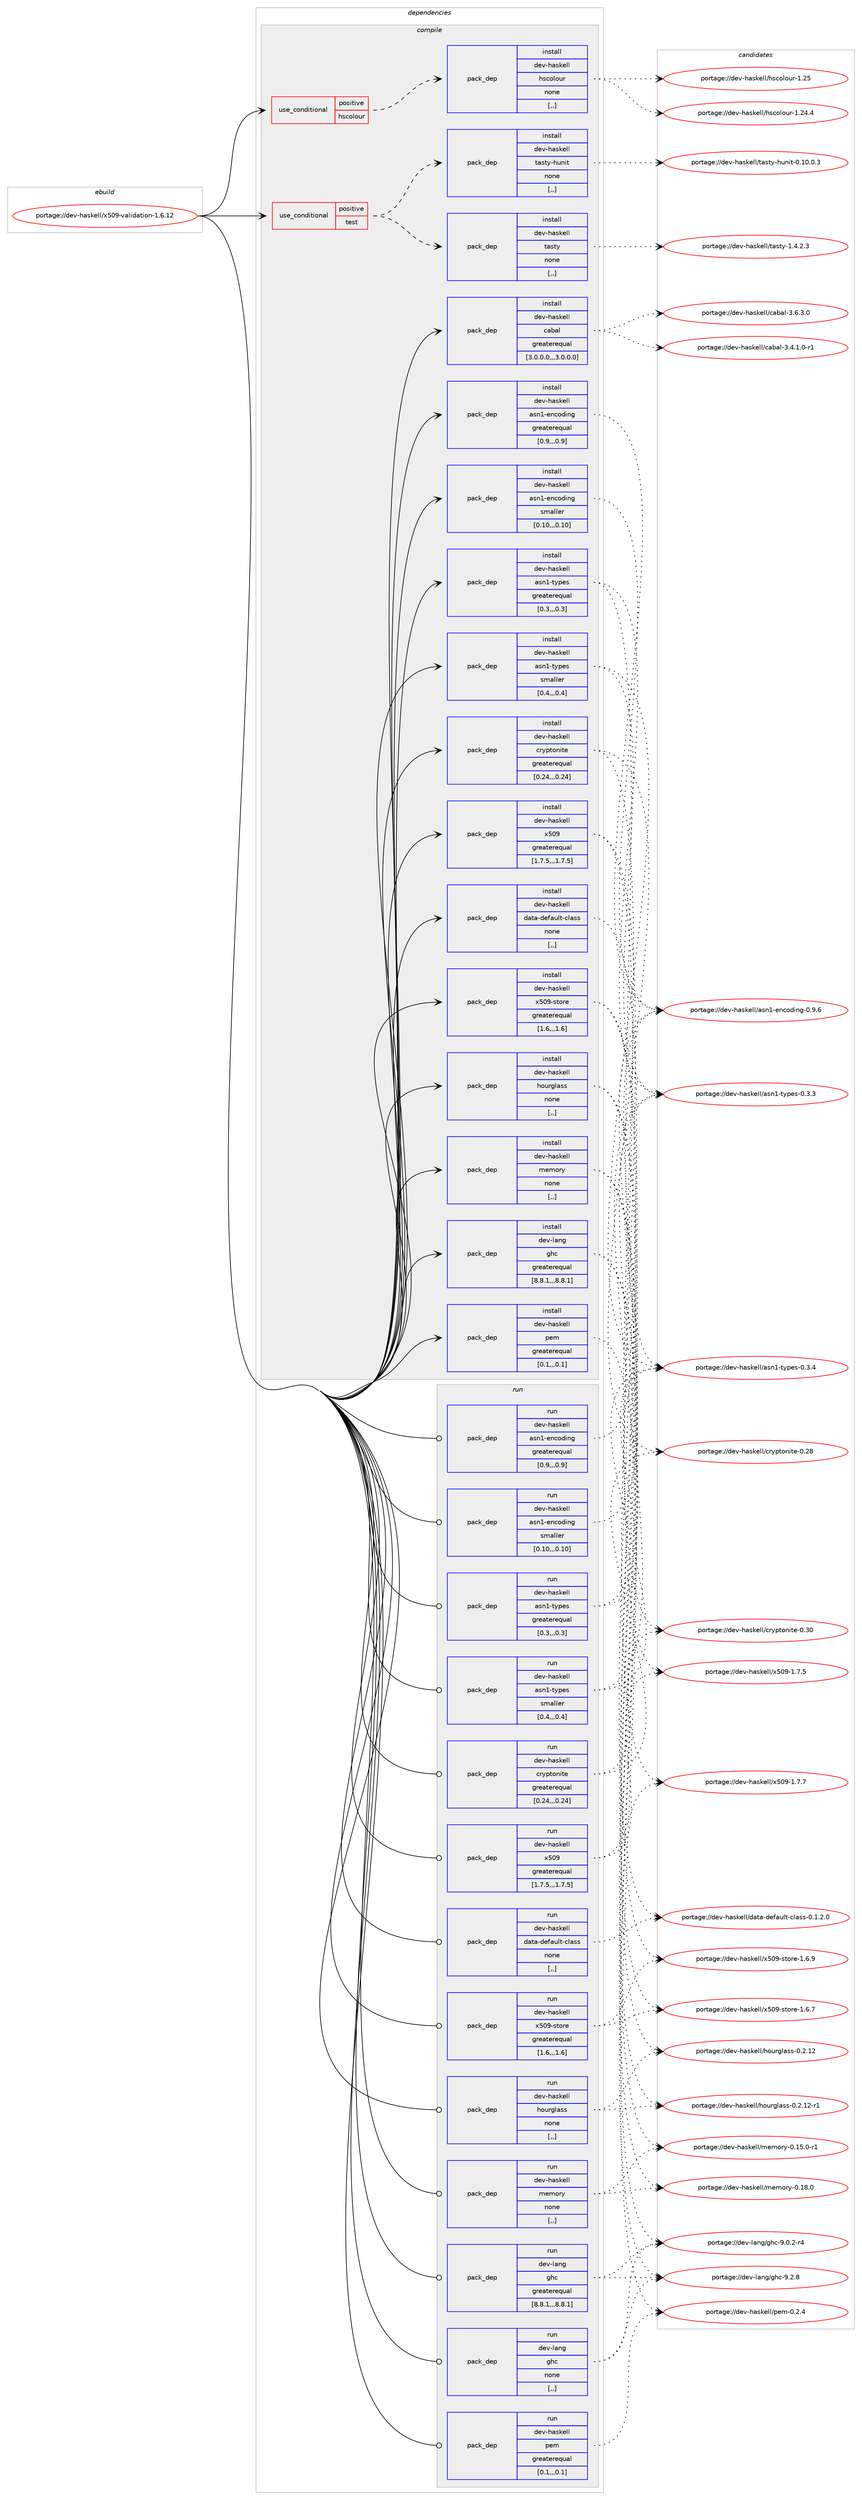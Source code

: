 digraph prolog {

# *************
# Graph options
# *************

newrank=true;
concentrate=true;
compound=true;
graph [rankdir=LR,fontname=Helvetica,fontsize=10,ranksep=1.5];#, ranksep=2.5, nodesep=0.2];
edge  [arrowhead=vee];
node  [fontname=Helvetica,fontsize=10];

# **********
# The ebuild
# **********

subgraph cluster_leftcol {
color=gray;
rank=same;
label=<<i>ebuild</i>>;
id [label="portage://dev-haskell/x509-validation-1.6.12", color=red, width=4, href="../dev-haskell/x509-validation-1.6.12.svg"];
}

# ****************
# The dependencies
# ****************

subgraph cluster_midcol {
color=gray;
label=<<i>dependencies</i>>;
subgraph cluster_compile {
fillcolor="#eeeeee";
style=filled;
label=<<i>compile</i>>;
subgraph cond21214 {
dependency90736 [label=<<TABLE BORDER="0" CELLBORDER="1" CELLSPACING="0" CELLPADDING="4"><TR><TD ROWSPAN="3" CELLPADDING="10">use_conditional</TD></TR><TR><TD>positive</TD></TR><TR><TD>hscolour</TD></TR></TABLE>>, shape=none, color=red];
subgraph pack68479 {
dependency90737 [label=<<TABLE BORDER="0" CELLBORDER="1" CELLSPACING="0" CELLPADDING="4" WIDTH="220"><TR><TD ROWSPAN="6" CELLPADDING="30">pack_dep</TD></TR><TR><TD WIDTH="110">install</TD></TR><TR><TD>dev-haskell</TD></TR><TR><TD>hscolour</TD></TR><TR><TD>none</TD></TR><TR><TD>[,,]</TD></TR></TABLE>>, shape=none, color=blue];
}
dependency90736:e -> dependency90737:w [weight=20,style="dashed",arrowhead="vee"];
}
id:e -> dependency90736:w [weight=20,style="solid",arrowhead="vee"];
subgraph cond21215 {
dependency90738 [label=<<TABLE BORDER="0" CELLBORDER="1" CELLSPACING="0" CELLPADDING="4"><TR><TD ROWSPAN="3" CELLPADDING="10">use_conditional</TD></TR><TR><TD>positive</TD></TR><TR><TD>test</TD></TR></TABLE>>, shape=none, color=red];
subgraph pack68480 {
dependency90739 [label=<<TABLE BORDER="0" CELLBORDER="1" CELLSPACING="0" CELLPADDING="4" WIDTH="220"><TR><TD ROWSPAN="6" CELLPADDING="30">pack_dep</TD></TR><TR><TD WIDTH="110">install</TD></TR><TR><TD>dev-haskell</TD></TR><TR><TD>tasty</TD></TR><TR><TD>none</TD></TR><TR><TD>[,,]</TD></TR></TABLE>>, shape=none, color=blue];
}
dependency90738:e -> dependency90739:w [weight=20,style="dashed",arrowhead="vee"];
subgraph pack68481 {
dependency90740 [label=<<TABLE BORDER="0" CELLBORDER="1" CELLSPACING="0" CELLPADDING="4" WIDTH="220"><TR><TD ROWSPAN="6" CELLPADDING="30">pack_dep</TD></TR><TR><TD WIDTH="110">install</TD></TR><TR><TD>dev-haskell</TD></TR><TR><TD>tasty-hunit</TD></TR><TR><TD>none</TD></TR><TR><TD>[,,]</TD></TR></TABLE>>, shape=none, color=blue];
}
dependency90738:e -> dependency90740:w [weight=20,style="dashed",arrowhead="vee"];
}
id:e -> dependency90738:w [weight=20,style="solid",arrowhead="vee"];
subgraph pack68482 {
dependency90741 [label=<<TABLE BORDER="0" CELLBORDER="1" CELLSPACING="0" CELLPADDING="4" WIDTH="220"><TR><TD ROWSPAN="6" CELLPADDING="30">pack_dep</TD></TR><TR><TD WIDTH="110">install</TD></TR><TR><TD>dev-haskell</TD></TR><TR><TD>asn1-encoding</TD></TR><TR><TD>greaterequal</TD></TR><TR><TD>[0.9,,,0.9]</TD></TR></TABLE>>, shape=none, color=blue];
}
id:e -> dependency90741:w [weight=20,style="solid",arrowhead="vee"];
subgraph pack68483 {
dependency90742 [label=<<TABLE BORDER="0" CELLBORDER="1" CELLSPACING="0" CELLPADDING="4" WIDTH="220"><TR><TD ROWSPAN="6" CELLPADDING="30">pack_dep</TD></TR><TR><TD WIDTH="110">install</TD></TR><TR><TD>dev-haskell</TD></TR><TR><TD>asn1-encoding</TD></TR><TR><TD>smaller</TD></TR><TR><TD>[0.10,,,0.10]</TD></TR></TABLE>>, shape=none, color=blue];
}
id:e -> dependency90742:w [weight=20,style="solid",arrowhead="vee"];
subgraph pack68484 {
dependency90743 [label=<<TABLE BORDER="0" CELLBORDER="1" CELLSPACING="0" CELLPADDING="4" WIDTH="220"><TR><TD ROWSPAN="6" CELLPADDING="30">pack_dep</TD></TR><TR><TD WIDTH="110">install</TD></TR><TR><TD>dev-haskell</TD></TR><TR><TD>asn1-types</TD></TR><TR><TD>greaterequal</TD></TR><TR><TD>[0.3,,,0.3]</TD></TR></TABLE>>, shape=none, color=blue];
}
id:e -> dependency90743:w [weight=20,style="solid",arrowhead="vee"];
subgraph pack68485 {
dependency90744 [label=<<TABLE BORDER="0" CELLBORDER="1" CELLSPACING="0" CELLPADDING="4" WIDTH="220"><TR><TD ROWSPAN="6" CELLPADDING="30">pack_dep</TD></TR><TR><TD WIDTH="110">install</TD></TR><TR><TD>dev-haskell</TD></TR><TR><TD>asn1-types</TD></TR><TR><TD>smaller</TD></TR><TR><TD>[0.4,,,0.4]</TD></TR></TABLE>>, shape=none, color=blue];
}
id:e -> dependency90744:w [weight=20,style="solid",arrowhead="vee"];
subgraph pack68486 {
dependency90745 [label=<<TABLE BORDER="0" CELLBORDER="1" CELLSPACING="0" CELLPADDING="4" WIDTH="220"><TR><TD ROWSPAN="6" CELLPADDING="30">pack_dep</TD></TR><TR><TD WIDTH="110">install</TD></TR><TR><TD>dev-haskell</TD></TR><TR><TD>cabal</TD></TR><TR><TD>greaterequal</TD></TR><TR><TD>[3.0.0.0,,,3.0.0.0]</TD></TR></TABLE>>, shape=none, color=blue];
}
id:e -> dependency90745:w [weight=20,style="solid",arrowhead="vee"];
subgraph pack68487 {
dependency90746 [label=<<TABLE BORDER="0" CELLBORDER="1" CELLSPACING="0" CELLPADDING="4" WIDTH="220"><TR><TD ROWSPAN="6" CELLPADDING="30">pack_dep</TD></TR><TR><TD WIDTH="110">install</TD></TR><TR><TD>dev-haskell</TD></TR><TR><TD>cryptonite</TD></TR><TR><TD>greaterequal</TD></TR><TR><TD>[0.24,,,0.24]</TD></TR></TABLE>>, shape=none, color=blue];
}
id:e -> dependency90746:w [weight=20,style="solid",arrowhead="vee"];
subgraph pack68488 {
dependency90747 [label=<<TABLE BORDER="0" CELLBORDER="1" CELLSPACING="0" CELLPADDING="4" WIDTH="220"><TR><TD ROWSPAN="6" CELLPADDING="30">pack_dep</TD></TR><TR><TD WIDTH="110">install</TD></TR><TR><TD>dev-haskell</TD></TR><TR><TD>data-default-class</TD></TR><TR><TD>none</TD></TR><TR><TD>[,,]</TD></TR></TABLE>>, shape=none, color=blue];
}
id:e -> dependency90747:w [weight=20,style="solid",arrowhead="vee"];
subgraph pack68489 {
dependency90748 [label=<<TABLE BORDER="0" CELLBORDER="1" CELLSPACING="0" CELLPADDING="4" WIDTH="220"><TR><TD ROWSPAN="6" CELLPADDING="30">pack_dep</TD></TR><TR><TD WIDTH="110">install</TD></TR><TR><TD>dev-haskell</TD></TR><TR><TD>hourglass</TD></TR><TR><TD>none</TD></TR><TR><TD>[,,]</TD></TR></TABLE>>, shape=none, color=blue];
}
id:e -> dependency90748:w [weight=20,style="solid",arrowhead="vee"];
subgraph pack68490 {
dependency90749 [label=<<TABLE BORDER="0" CELLBORDER="1" CELLSPACING="0" CELLPADDING="4" WIDTH="220"><TR><TD ROWSPAN="6" CELLPADDING="30">pack_dep</TD></TR><TR><TD WIDTH="110">install</TD></TR><TR><TD>dev-haskell</TD></TR><TR><TD>memory</TD></TR><TR><TD>none</TD></TR><TR><TD>[,,]</TD></TR></TABLE>>, shape=none, color=blue];
}
id:e -> dependency90749:w [weight=20,style="solid",arrowhead="vee"];
subgraph pack68491 {
dependency90750 [label=<<TABLE BORDER="0" CELLBORDER="1" CELLSPACING="0" CELLPADDING="4" WIDTH="220"><TR><TD ROWSPAN="6" CELLPADDING="30">pack_dep</TD></TR><TR><TD WIDTH="110">install</TD></TR><TR><TD>dev-haskell</TD></TR><TR><TD>pem</TD></TR><TR><TD>greaterequal</TD></TR><TR><TD>[0.1,,,0.1]</TD></TR></TABLE>>, shape=none, color=blue];
}
id:e -> dependency90750:w [weight=20,style="solid",arrowhead="vee"];
subgraph pack68492 {
dependency90751 [label=<<TABLE BORDER="0" CELLBORDER="1" CELLSPACING="0" CELLPADDING="4" WIDTH="220"><TR><TD ROWSPAN="6" CELLPADDING="30">pack_dep</TD></TR><TR><TD WIDTH="110">install</TD></TR><TR><TD>dev-haskell</TD></TR><TR><TD>x509</TD></TR><TR><TD>greaterequal</TD></TR><TR><TD>[1.7.5,,,1.7.5]</TD></TR></TABLE>>, shape=none, color=blue];
}
id:e -> dependency90751:w [weight=20,style="solid",arrowhead="vee"];
subgraph pack68493 {
dependency90752 [label=<<TABLE BORDER="0" CELLBORDER="1" CELLSPACING="0" CELLPADDING="4" WIDTH="220"><TR><TD ROWSPAN="6" CELLPADDING="30">pack_dep</TD></TR><TR><TD WIDTH="110">install</TD></TR><TR><TD>dev-haskell</TD></TR><TR><TD>x509-store</TD></TR><TR><TD>greaterequal</TD></TR><TR><TD>[1.6,,,1.6]</TD></TR></TABLE>>, shape=none, color=blue];
}
id:e -> dependency90752:w [weight=20,style="solid",arrowhead="vee"];
subgraph pack68494 {
dependency90753 [label=<<TABLE BORDER="0" CELLBORDER="1" CELLSPACING="0" CELLPADDING="4" WIDTH="220"><TR><TD ROWSPAN="6" CELLPADDING="30">pack_dep</TD></TR><TR><TD WIDTH="110">install</TD></TR><TR><TD>dev-lang</TD></TR><TR><TD>ghc</TD></TR><TR><TD>greaterequal</TD></TR><TR><TD>[8.8.1,,,8.8.1]</TD></TR></TABLE>>, shape=none, color=blue];
}
id:e -> dependency90753:w [weight=20,style="solid",arrowhead="vee"];
}
subgraph cluster_compileandrun {
fillcolor="#eeeeee";
style=filled;
label=<<i>compile and run</i>>;
}
subgraph cluster_run {
fillcolor="#eeeeee";
style=filled;
label=<<i>run</i>>;
subgraph pack68495 {
dependency90754 [label=<<TABLE BORDER="0" CELLBORDER="1" CELLSPACING="0" CELLPADDING="4" WIDTH="220"><TR><TD ROWSPAN="6" CELLPADDING="30">pack_dep</TD></TR><TR><TD WIDTH="110">run</TD></TR><TR><TD>dev-haskell</TD></TR><TR><TD>asn1-encoding</TD></TR><TR><TD>greaterequal</TD></TR><TR><TD>[0.9,,,0.9]</TD></TR></TABLE>>, shape=none, color=blue];
}
id:e -> dependency90754:w [weight=20,style="solid",arrowhead="odot"];
subgraph pack68496 {
dependency90755 [label=<<TABLE BORDER="0" CELLBORDER="1" CELLSPACING="0" CELLPADDING="4" WIDTH="220"><TR><TD ROWSPAN="6" CELLPADDING="30">pack_dep</TD></TR><TR><TD WIDTH="110">run</TD></TR><TR><TD>dev-haskell</TD></TR><TR><TD>asn1-encoding</TD></TR><TR><TD>smaller</TD></TR><TR><TD>[0.10,,,0.10]</TD></TR></TABLE>>, shape=none, color=blue];
}
id:e -> dependency90755:w [weight=20,style="solid",arrowhead="odot"];
subgraph pack68497 {
dependency90756 [label=<<TABLE BORDER="0" CELLBORDER="1" CELLSPACING="0" CELLPADDING="4" WIDTH="220"><TR><TD ROWSPAN="6" CELLPADDING="30">pack_dep</TD></TR><TR><TD WIDTH="110">run</TD></TR><TR><TD>dev-haskell</TD></TR><TR><TD>asn1-types</TD></TR><TR><TD>greaterequal</TD></TR><TR><TD>[0.3,,,0.3]</TD></TR></TABLE>>, shape=none, color=blue];
}
id:e -> dependency90756:w [weight=20,style="solid",arrowhead="odot"];
subgraph pack68498 {
dependency90757 [label=<<TABLE BORDER="0" CELLBORDER="1" CELLSPACING="0" CELLPADDING="4" WIDTH="220"><TR><TD ROWSPAN="6" CELLPADDING="30">pack_dep</TD></TR><TR><TD WIDTH="110">run</TD></TR><TR><TD>dev-haskell</TD></TR><TR><TD>asn1-types</TD></TR><TR><TD>smaller</TD></TR><TR><TD>[0.4,,,0.4]</TD></TR></TABLE>>, shape=none, color=blue];
}
id:e -> dependency90757:w [weight=20,style="solid",arrowhead="odot"];
subgraph pack68499 {
dependency90758 [label=<<TABLE BORDER="0" CELLBORDER="1" CELLSPACING="0" CELLPADDING="4" WIDTH="220"><TR><TD ROWSPAN="6" CELLPADDING="30">pack_dep</TD></TR><TR><TD WIDTH="110">run</TD></TR><TR><TD>dev-haskell</TD></TR><TR><TD>cryptonite</TD></TR><TR><TD>greaterequal</TD></TR><TR><TD>[0.24,,,0.24]</TD></TR></TABLE>>, shape=none, color=blue];
}
id:e -> dependency90758:w [weight=20,style="solid",arrowhead="odot"];
subgraph pack68500 {
dependency90759 [label=<<TABLE BORDER="0" CELLBORDER="1" CELLSPACING="0" CELLPADDING="4" WIDTH="220"><TR><TD ROWSPAN="6" CELLPADDING="30">pack_dep</TD></TR><TR><TD WIDTH="110">run</TD></TR><TR><TD>dev-haskell</TD></TR><TR><TD>data-default-class</TD></TR><TR><TD>none</TD></TR><TR><TD>[,,]</TD></TR></TABLE>>, shape=none, color=blue];
}
id:e -> dependency90759:w [weight=20,style="solid",arrowhead="odot"];
subgraph pack68501 {
dependency90760 [label=<<TABLE BORDER="0" CELLBORDER="1" CELLSPACING="0" CELLPADDING="4" WIDTH="220"><TR><TD ROWSPAN="6" CELLPADDING="30">pack_dep</TD></TR><TR><TD WIDTH="110">run</TD></TR><TR><TD>dev-haskell</TD></TR><TR><TD>hourglass</TD></TR><TR><TD>none</TD></TR><TR><TD>[,,]</TD></TR></TABLE>>, shape=none, color=blue];
}
id:e -> dependency90760:w [weight=20,style="solid",arrowhead="odot"];
subgraph pack68502 {
dependency90761 [label=<<TABLE BORDER="0" CELLBORDER="1" CELLSPACING="0" CELLPADDING="4" WIDTH="220"><TR><TD ROWSPAN="6" CELLPADDING="30">pack_dep</TD></TR><TR><TD WIDTH="110">run</TD></TR><TR><TD>dev-haskell</TD></TR><TR><TD>memory</TD></TR><TR><TD>none</TD></TR><TR><TD>[,,]</TD></TR></TABLE>>, shape=none, color=blue];
}
id:e -> dependency90761:w [weight=20,style="solid",arrowhead="odot"];
subgraph pack68503 {
dependency90762 [label=<<TABLE BORDER="0" CELLBORDER="1" CELLSPACING="0" CELLPADDING="4" WIDTH="220"><TR><TD ROWSPAN="6" CELLPADDING="30">pack_dep</TD></TR><TR><TD WIDTH="110">run</TD></TR><TR><TD>dev-haskell</TD></TR><TR><TD>pem</TD></TR><TR><TD>greaterequal</TD></TR><TR><TD>[0.1,,,0.1]</TD></TR></TABLE>>, shape=none, color=blue];
}
id:e -> dependency90762:w [weight=20,style="solid",arrowhead="odot"];
subgraph pack68504 {
dependency90763 [label=<<TABLE BORDER="0" CELLBORDER="1" CELLSPACING="0" CELLPADDING="4" WIDTH="220"><TR><TD ROWSPAN="6" CELLPADDING="30">pack_dep</TD></TR><TR><TD WIDTH="110">run</TD></TR><TR><TD>dev-haskell</TD></TR><TR><TD>x509</TD></TR><TR><TD>greaterequal</TD></TR><TR><TD>[1.7.5,,,1.7.5]</TD></TR></TABLE>>, shape=none, color=blue];
}
id:e -> dependency90763:w [weight=20,style="solid",arrowhead="odot"];
subgraph pack68505 {
dependency90764 [label=<<TABLE BORDER="0" CELLBORDER="1" CELLSPACING="0" CELLPADDING="4" WIDTH="220"><TR><TD ROWSPAN="6" CELLPADDING="30">pack_dep</TD></TR><TR><TD WIDTH="110">run</TD></TR><TR><TD>dev-haskell</TD></TR><TR><TD>x509-store</TD></TR><TR><TD>greaterequal</TD></TR><TR><TD>[1.6,,,1.6]</TD></TR></TABLE>>, shape=none, color=blue];
}
id:e -> dependency90764:w [weight=20,style="solid",arrowhead="odot"];
subgraph pack68506 {
dependency90765 [label=<<TABLE BORDER="0" CELLBORDER="1" CELLSPACING="0" CELLPADDING="4" WIDTH="220"><TR><TD ROWSPAN="6" CELLPADDING="30">pack_dep</TD></TR><TR><TD WIDTH="110">run</TD></TR><TR><TD>dev-lang</TD></TR><TR><TD>ghc</TD></TR><TR><TD>greaterequal</TD></TR><TR><TD>[8.8.1,,,8.8.1]</TD></TR></TABLE>>, shape=none, color=blue];
}
id:e -> dependency90765:w [weight=20,style="solid",arrowhead="odot"];
subgraph pack68507 {
dependency90766 [label=<<TABLE BORDER="0" CELLBORDER="1" CELLSPACING="0" CELLPADDING="4" WIDTH="220"><TR><TD ROWSPAN="6" CELLPADDING="30">pack_dep</TD></TR><TR><TD WIDTH="110">run</TD></TR><TR><TD>dev-lang</TD></TR><TR><TD>ghc</TD></TR><TR><TD>none</TD></TR><TR><TD>[,,]</TD></TR></TABLE>>, shape=none, color=blue];
}
id:e -> dependency90766:w [weight=20,style="solid",arrowhead="odot"];
}
}

# **************
# The candidates
# **************

subgraph cluster_choices {
rank=same;
color=gray;
label=<<i>candidates</i>>;

subgraph choice68479 {
color=black;
nodesep=1;
choice100101118451049711510710110810847104115991111081111171144549465053 [label="portage://dev-haskell/hscolour-1.25", color=red, width=4,href="../dev-haskell/hscolour-1.25.svg"];
choice1001011184510497115107101108108471041159911110811111711445494650524652 [label="portage://dev-haskell/hscolour-1.24.4", color=red, width=4,href="../dev-haskell/hscolour-1.24.4.svg"];
dependency90737:e -> choice100101118451049711510710110810847104115991111081111171144549465053:w [style=dotted,weight="100"];
dependency90737:e -> choice1001011184510497115107101108108471041159911110811111711445494650524652:w [style=dotted,weight="100"];
}
subgraph choice68480 {
color=black;
nodesep=1;
choice100101118451049711510710110810847116971151161214549465246504651 [label="portage://dev-haskell/tasty-1.4.2.3", color=red, width=4,href="../dev-haskell/tasty-1.4.2.3.svg"];
dependency90739:e -> choice100101118451049711510710110810847116971151161214549465246504651:w [style=dotted,weight="100"];
}
subgraph choice68481 {
color=black;
nodesep=1;
choice1001011184510497115107101108108471169711511612145104117110105116454846494846484651 [label="portage://dev-haskell/tasty-hunit-0.10.0.3", color=red, width=4,href="../dev-haskell/tasty-hunit-0.10.0.3.svg"];
dependency90740:e -> choice1001011184510497115107101108108471169711511612145104117110105116454846494846484651:w [style=dotted,weight="100"];
}
subgraph choice68482 {
color=black;
nodesep=1;
choice10010111845104971151071011081084797115110494510111099111100105110103454846574654 [label="portage://dev-haskell/asn1-encoding-0.9.6", color=red, width=4,href="../dev-haskell/asn1-encoding-0.9.6.svg"];
dependency90741:e -> choice10010111845104971151071011081084797115110494510111099111100105110103454846574654:w [style=dotted,weight="100"];
}
subgraph choice68483 {
color=black;
nodesep=1;
choice10010111845104971151071011081084797115110494510111099111100105110103454846574654 [label="portage://dev-haskell/asn1-encoding-0.9.6", color=red, width=4,href="../dev-haskell/asn1-encoding-0.9.6.svg"];
dependency90742:e -> choice10010111845104971151071011081084797115110494510111099111100105110103454846574654:w [style=dotted,weight="100"];
}
subgraph choice68484 {
color=black;
nodesep=1;
choice100101118451049711510710110810847971151104945116121112101115454846514652 [label="portage://dev-haskell/asn1-types-0.3.4", color=red, width=4,href="../dev-haskell/asn1-types-0.3.4.svg"];
choice100101118451049711510710110810847971151104945116121112101115454846514651 [label="portage://dev-haskell/asn1-types-0.3.3", color=red, width=4,href="../dev-haskell/asn1-types-0.3.3.svg"];
dependency90743:e -> choice100101118451049711510710110810847971151104945116121112101115454846514652:w [style=dotted,weight="100"];
dependency90743:e -> choice100101118451049711510710110810847971151104945116121112101115454846514651:w [style=dotted,weight="100"];
}
subgraph choice68485 {
color=black;
nodesep=1;
choice100101118451049711510710110810847971151104945116121112101115454846514652 [label="portage://dev-haskell/asn1-types-0.3.4", color=red, width=4,href="../dev-haskell/asn1-types-0.3.4.svg"];
choice100101118451049711510710110810847971151104945116121112101115454846514651 [label="portage://dev-haskell/asn1-types-0.3.3", color=red, width=4,href="../dev-haskell/asn1-types-0.3.3.svg"];
dependency90744:e -> choice100101118451049711510710110810847971151104945116121112101115454846514652:w [style=dotted,weight="100"];
dependency90744:e -> choice100101118451049711510710110810847971151104945116121112101115454846514651:w [style=dotted,weight="100"];
}
subgraph choice68486 {
color=black;
nodesep=1;
choice100101118451049711510710110810847999798971084551465446514648 [label="portage://dev-haskell/cabal-3.6.3.0", color=red, width=4,href="../dev-haskell/cabal-3.6.3.0.svg"];
choice1001011184510497115107101108108479997989710845514652464946484511449 [label="portage://dev-haskell/cabal-3.4.1.0-r1", color=red, width=4,href="../dev-haskell/cabal-3.4.1.0-r1.svg"];
dependency90745:e -> choice100101118451049711510710110810847999798971084551465446514648:w [style=dotted,weight="100"];
dependency90745:e -> choice1001011184510497115107101108108479997989710845514652464946484511449:w [style=dotted,weight="100"];
}
subgraph choice68487 {
color=black;
nodesep=1;
choice100101118451049711510710110810847991141211121161111101051161014548465148 [label="portage://dev-haskell/cryptonite-0.30", color=red, width=4,href="../dev-haskell/cryptonite-0.30.svg"];
choice100101118451049711510710110810847991141211121161111101051161014548465056 [label="portage://dev-haskell/cryptonite-0.28", color=red, width=4,href="../dev-haskell/cryptonite-0.28.svg"];
dependency90746:e -> choice100101118451049711510710110810847991141211121161111101051161014548465148:w [style=dotted,weight="100"];
dependency90746:e -> choice100101118451049711510710110810847991141211121161111101051161014548465056:w [style=dotted,weight="100"];
}
subgraph choice68488 {
color=black;
nodesep=1;
choice100101118451049711510710110810847100971169745100101102971171081164599108971151154548464946504648 [label="portage://dev-haskell/data-default-class-0.1.2.0", color=red, width=4,href="../dev-haskell/data-default-class-0.1.2.0.svg"];
dependency90747:e -> choice100101118451049711510710110810847100971169745100101102971171081164599108971151154548464946504648:w [style=dotted,weight="100"];
}
subgraph choice68489 {
color=black;
nodesep=1;
choice10010111845104971151071011081084710411111711410310897115115454846504649504511449 [label="portage://dev-haskell/hourglass-0.2.12-r1", color=red, width=4,href="../dev-haskell/hourglass-0.2.12-r1.svg"];
choice1001011184510497115107101108108471041111171141031089711511545484650464950 [label="portage://dev-haskell/hourglass-0.2.12", color=red, width=4,href="../dev-haskell/hourglass-0.2.12.svg"];
dependency90748:e -> choice10010111845104971151071011081084710411111711410310897115115454846504649504511449:w [style=dotted,weight="100"];
dependency90748:e -> choice1001011184510497115107101108108471041111171141031089711511545484650464950:w [style=dotted,weight="100"];
}
subgraph choice68490 {
color=black;
nodesep=1;
choice10010111845104971151071011081084710910110911111412145484649564648 [label="portage://dev-haskell/memory-0.18.0", color=red, width=4,href="../dev-haskell/memory-0.18.0.svg"];
choice100101118451049711510710110810847109101109111114121454846495346484511449 [label="portage://dev-haskell/memory-0.15.0-r1", color=red, width=4,href="../dev-haskell/memory-0.15.0-r1.svg"];
dependency90749:e -> choice10010111845104971151071011081084710910110911111412145484649564648:w [style=dotted,weight="100"];
dependency90749:e -> choice100101118451049711510710110810847109101109111114121454846495346484511449:w [style=dotted,weight="100"];
}
subgraph choice68491 {
color=black;
nodesep=1;
choice100101118451049711510710110810847112101109454846504652 [label="portage://dev-haskell/pem-0.2.4", color=red, width=4,href="../dev-haskell/pem-0.2.4.svg"];
dependency90750:e -> choice100101118451049711510710110810847112101109454846504652:w [style=dotted,weight="100"];
}
subgraph choice68492 {
color=black;
nodesep=1;
choice100101118451049711510710110810847120534857454946554655 [label="portage://dev-haskell/x509-1.7.7", color=red, width=4,href="../dev-haskell/x509-1.7.7.svg"];
choice100101118451049711510710110810847120534857454946554653 [label="portage://dev-haskell/x509-1.7.5", color=red, width=4,href="../dev-haskell/x509-1.7.5.svg"];
dependency90751:e -> choice100101118451049711510710110810847120534857454946554655:w [style=dotted,weight="100"];
dependency90751:e -> choice100101118451049711510710110810847120534857454946554653:w [style=dotted,weight="100"];
}
subgraph choice68493 {
color=black;
nodesep=1;
choice10010111845104971151071011081084712053485745115116111114101454946544657 [label="portage://dev-haskell/x509-store-1.6.9", color=red, width=4,href="../dev-haskell/x509-store-1.6.9.svg"];
choice10010111845104971151071011081084712053485745115116111114101454946544655 [label="portage://dev-haskell/x509-store-1.6.7", color=red, width=4,href="../dev-haskell/x509-store-1.6.7.svg"];
dependency90752:e -> choice10010111845104971151071011081084712053485745115116111114101454946544657:w [style=dotted,weight="100"];
dependency90752:e -> choice10010111845104971151071011081084712053485745115116111114101454946544655:w [style=dotted,weight="100"];
}
subgraph choice68494 {
color=black;
nodesep=1;
choice10010111845108971101034710310499455746504656 [label="portage://dev-lang/ghc-9.2.8", color=red, width=4,href="../dev-lang/ghc-9.2.8.svg"];
choice100101118451089711010347103104994557464846504511452 [label="portage://dev-lang/ghc-9.0.2-r4", color=red, width=4,href="../dev-lang/ghc-9.0.2-r4.svg"];
dependency90753:e -> choice10010111845108971101034710310499455746504656:w [style=dotted,weight="100"];
dependency90753:e -> choice100101118451089711010347103104994557464846504511452:w [style=dotted,weight="100"];
}
subgraph choice68495 {
color=black;
nodesep=1;
choice10010111845104971151071011081084797115110494510111099111100105110103454846574654 [label="portage://dev-haskell/asn1-encoding-0.9.6", color=red, width=4,href="../dev-haskell/asn1-encoding-0.9.6.svg"];
dependency90754:e -> choice10010111845104971151071011081084797115110494510111099111100105110103454846574654:w [style=dotted,weight="100"];
}
subgraph choice68496 {
color=black;
nodesep=1;
choice10010111845104971151071011081084797115110494510111099111100105110103454846574654 [label="portage://dev-haskell/asn1-encoding-0.9.6", color=red, width=4,href="../dev-haskell/asn1-encoding-0.9.6.svg"];
dependency90755:e -> choice10010111845104971151071011081084797115110494510111099111100105110103454846574654:w [style=dotted,weight="100"];
}
subgraph choice68497 {
color=black;
nodesep=1;
choice100101118451049711510710110810847971151104945116121112101115454846514652 [label="portage://dev-haskell/asn1-types-0.3.4", color=red, width=4,href="../dev-haskell/asn1-types-0.3.4.svg"];
choice100101118451049711510710110810847971151104945116121112101115454846514651 [label="portage://dev-haskell/asn1-types-0.3.3", color=red, width=4,href="../dev-haskell/asn1-types-0.3.3.svg"];
dependency90756:e -> choice100101118451049711510710110810847971151104945116121112101115454846514652:w [style=dotted,weight="100"];
dependency90756:e -> choice100101118451049711510710110810847971151104945116121112101115454846514651:w [style=dotted,weight="100"];
}
subgraph choice68498 {
color=black;
nodesep=1;
choice100101118451049711510710110810847971151104945116121112101115454846514652 [label="portage://dev-haskell/asn1-types-0.3.4", color=red, width=4,href="../dev-haskell/asn1-types-0.3.4.svg"];
choice100101118451049711510710110810847971151104945116121112101115454846514651 [label="portage://dev-haskell/asn1-types-0.3.3", color=red, width=4,href="../dev-haskell/asn1-types-0.3.3.svg"];
dependency90757:e -> choice100101118451049711510710110810847971151104945116121112101115454846514652:w [style=dotted,weight="100"];
dependency90757:e -> choice100101118451049711510710110810847971151104945116121112101115454846514651:w [style=dotted,weight="100"];
}
subgraph choice68499 {
color=black;
nodesep=1;
choice100101118451049711510710110810847991141211121161111101051161014548465148 [label="portage://dev-haskell/cryptonite-0.30", color=red, width=4,href="../dev-haskell/cryptonite-0.30.svg"];
choice100101118451049711510710110810847991141211121161111101051161014548465056 [label="portage://dev-haskell/cryptonite-0.28", color=red, width=4,href="../dev-haskell/cryptonite-0.28.svg"];
dependency90758:e -> choice100101118451049711510710110810847991141211121161111101051161014548465148:w [style=dotted,weight="100"];
dependency90758:e -> choice100101118451049711510710110810847991141211121161111101051161014548465056:w [style=dotted,weight="100"];
}
subgraph choice68500 {
color=black;
nodesep=1;
choice100101118451049711510710110810847100971169745100101102971171081164599108971151154548464946504648 [label="portage://dev-haskell/data-default-class-0.1.2.0", color=red, width=4,href="../dev-haskell/data-default-class-0.1.2.0.svg"];
dependency90759:e -> choice100101118451049711510710110810847100971169745100101102971171081164599108971151154548464946504648:w [style=dotted,weight="100"];
}
subgraph choice68501 {
color=black;
nodesep=1;
choice10010111845104971151071011081084710411111711410310897115115454846504649504511449 [label="portage://dev-haskell/hourglass-0.2.12-r1", color=red, width=4,href="../dev-haskell/hourglass-0.2.12-r1.svg"];
choice1001011184510497115107101108108471041111171141031089711511545484650464950 [label="portage://dev-haskell/hourglass-0.2.12", color=red, width=4,href="../dev-haskell/hourglass-0.2.12.svg"];
dependency90760:e -> choice10010111845104971151071011081084710411111711410310897115115454846504649504511449:w [style=dotted,weight="100"];
dependency90760:e -> choice1001011184510497115107101108108471041111171141031089711511545484650464950:w [style=dotted,weight="100"];
}
subgraph choice68502 {
color=black;
nodesep=1;
choice10010111845104971151071011081084710910110911111412145484649564648 [label="portage://dev-haskell/memory-0.18.0", color=red, width=4,href="../dev-haskell/memory-0.18.0.svg"];
choice100101118451049711510710110810847109101109111114121454846495346484511449 [label="portage://dev-haskell/memory-0.15.0-r1", color=red, width=4,href="../dev-haskell/memory-0.15.0-r1.svg"];
dependency90761:e -> choice10010111845104971151071011081084710910110911111412145484649564648:w [style=dotted,weight="100"];
dependency90761:e -> choice100101118451049711510710110810847109101109111114121454846495346484511449:w [style=dotted,weight="100"];
}
subgraph choice68503 {
color=black;
nodesep=1;
choice100101118451049711510710110810847112101109454846504652 [label="portage://dev-haskell/pem-0.2.4", color=red, width=4,href="../dev-haskell/pem-0.2.4.svg"];
dependency90762:e -> choice100101118451049711510710110810847112101109454846504652:w [style=dotted,weight="100"];
}
subgraph choice68504 {
color=black;
nodesep=1;
choice100101118451049711510710110810847120534857454946554655 [label="portage://dev-haskell/x509-1.7.7", color=red, width=4,href="../dev-haskell/x509-1.7.7.svg"];
choice100101118451049711510710110810847120534857454946554653 [label="portage://dev-haskell/x509-1.7.5", color=red, width=4,href="../dev-haskell/x509-1.7.5.svg"];
dependency90763:e -> choice100101118451049711510710110810847120534857454946554655:w [style=dotted,weight="100"];
dependency90763:e -> choice100101118451049711510710110810847120534857454946554653:w [style=dotted,weight="100"];
}
subgraph choice68505 {
color=black;
nodesep=1;
choice10010111845104971151071011081084712053485745115116111114101454946544657 [label="portage://dev-haskell/x509-store-1.6.9", color=red, width=4,href="../dev-haskell/x509-store-1.6.9.svg"];
choice10010111845104971151071011081084712053485745115116111114101454946544655 [label="portage://dev-haskell/x509-store-1.6.7", color=red, width=4,href="../dev-haskell/x509-store-1.6.7.svg"];
dependency90764:e -> choice10010111845104971151071011081084712053485745115116111114101454946544657:w [style=dotted,weight="100"];
dependency90764:e -> choice10010111845104971151071011081084712053485745115116111114101454946544655:w [style=dotted,weight="100"];
}
subgraph choice68506 {
color=black;
nodesep=1;
choice10010111845108971101034710310499455746504656 [label="portage://dev-lang/ghc-9.2.8", color=red, width=4,href="../dev-lang/ghc-9.2.8.svg"];
choice100101118451089711010347103104994557464846504511452 [label="portage://dev-lang/ghc-9.0.2-r4", color=red, width=4,href="../dev-lang/ghc-9.0.2-r4.svg"];
dependency90765:e -> choice10010111845108971101034710310499455746504656:w [style=dotted,weight="100"];
dependency90765:e -> choice100101118451089711010347103104994557464846504511452:w [style=dotted,weight="100"];
}
subgraph choice68507 {
color=black;
nodesep=1;
choice10010111845108971101034710310499455746504656 [label="portage://dev-lang/ghc-9.2.8", color=red, width=4,href="../dev-lang/ghc-9.2.8.svg"];
choice100101118451089711010347103104994557464846504511452 [label="portage://dev-lang/ghc-9.0.2-r4", color=red, width=4,href="../dev-lang/ghc-9.0.2-r4.svg"];
dependency90766:e -> choice10010111845108971101034710310499455746504656:w [style=dotted,weight="100"];
dependency90766:e -> choice100101118451089711010347103104994557464846504511452:w [style=dotted,weight="100"];
}
}

}
